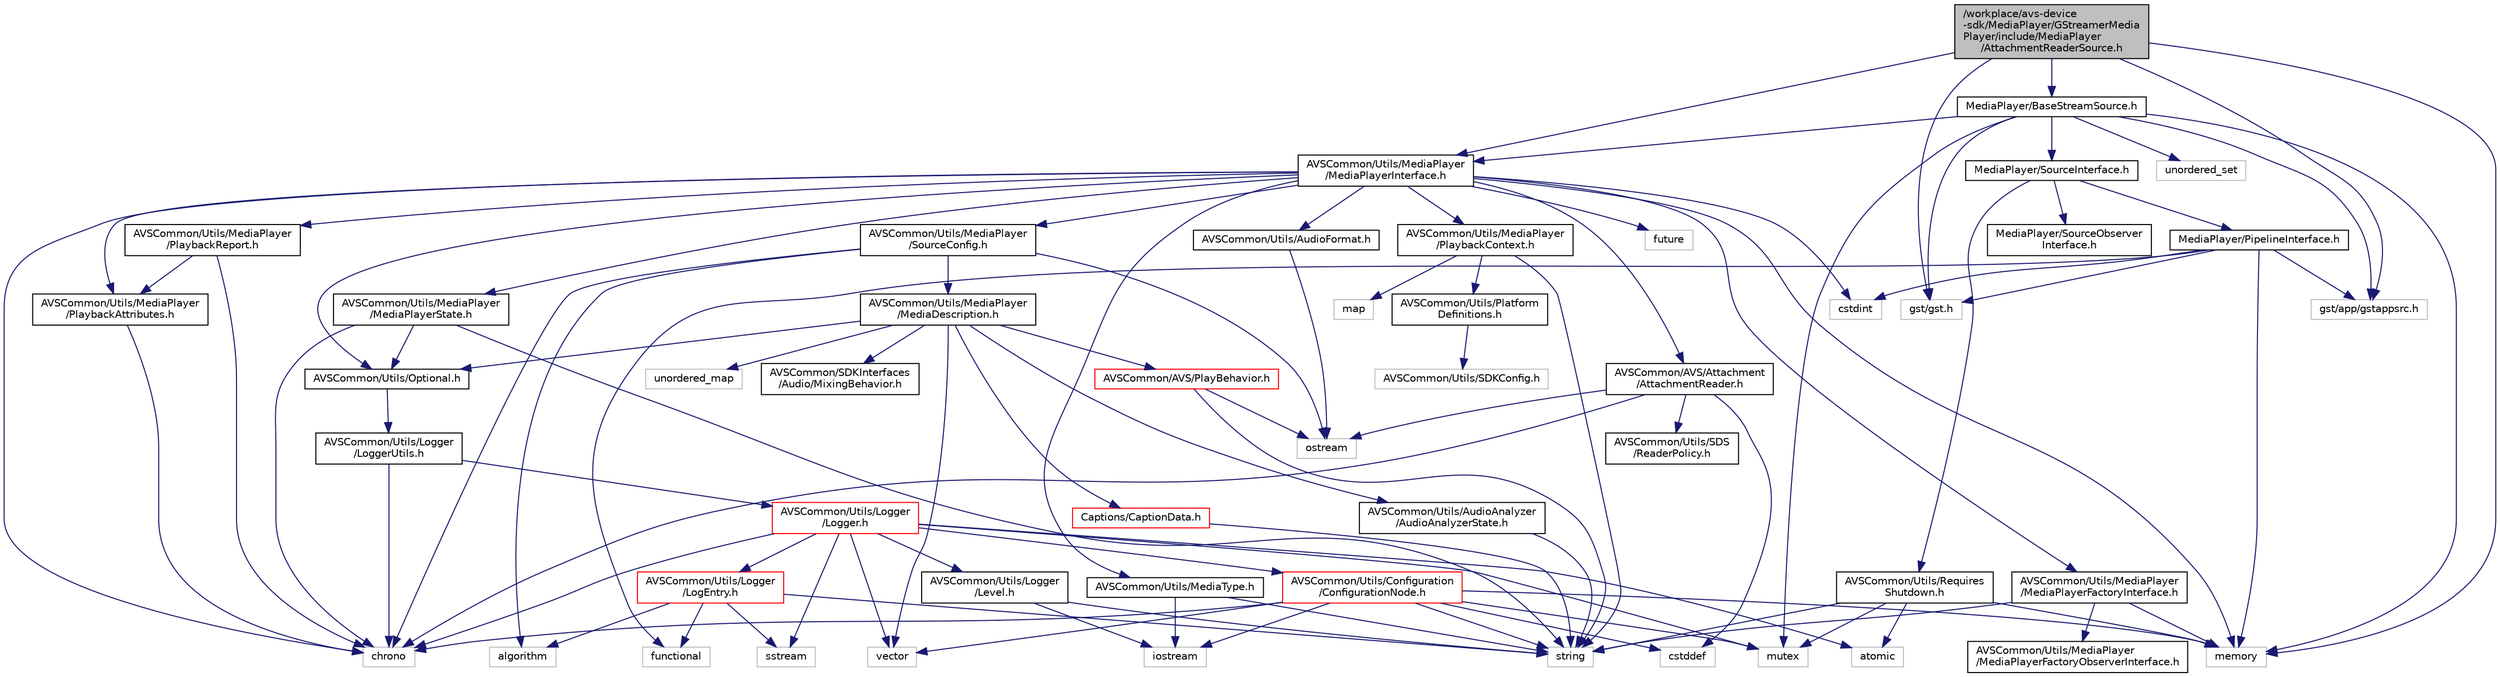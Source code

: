 digraph "/workplace/avs-device-sdk/MediaPlayer/GStreamerMediaPlayer/include/MediaPlayer/AttachmentReaderSource.h"
{
  edge [fontname="Helvetica",fontsize="10",labelfontname="Helvetica",labelfontsize="10"];
  node [fontname="Helvetica",fontsize="10",shape=record];
  Node0 [label="/workplace/avs-device\l-sdk/MediaPlayer/GStreamerMedia\lPlayer/include/MediaPlayer\l/AttachmentReaderSource.h",height=0.2,width=0.4,color="black", fillcolor="grey75", style="filled", fontcolor="black"];
  Node0 -> Node1 [color="midnightblue",fontsize="10",style="solid",fontname="Helvetica"];
  Node1 [label="memory",height=0.2,width=0.4,color="grey75", fillcolor="white", style="filled"];
  Node0 -> Node2 [color="midnightblue",fontsize="10",style="solid",fontname="Helvetica"];
  Node2 [label="gst/gst.h",height=0.2,width=0.4,color="grey75", fillcolor="white", style="filled"];
  Node0 -> Node3 [color="midnightblue",fontsize="10",style="solid",fontname="Helvetica"];
  Node3 [label="gst/app/gstappsrc.h",height=0.2,width=0.4,color="grey75", fillcolor="white", style="filled"];
  Node0 -> Node4 [color="midnightblue",fontsize="10",style="solid",fontname="Helvetica"];
  Node4 [label="AVSCommon/Utils/MediaPlayer\l/MediaPlayerInterface.h",height=0.2,width=0.4,color="black", fillcolor="white", style="filled",URL="$_media_player_interface_8h.html"];
  Node4 -> Node5 [color="midnightblue",fontsize="10",style="solid",fontname="Helvetica"];
  Node5 [label="chrono",height=0.2,width=0.4,color="grey75", fillcolor="white", style="filled"];
  Node4 -> Node6 [color="midnightblue",fontsize="10",style="solid",fontname="Helvetica"];
  Node6 [label="cstdint",height=0.2,width=0.4,color="grey75", fillcolor="white", style="filled"];
  Node4 -> Node7 [color="midnightblue",fontsize="10",style="solid",fontname="Helvetica"];
  Node7 [label="future",height=0.2,width=0.4,color="grey75", fillcolor="white", style="filled"];
  Node4 -> Node1 [color="midnightblue",fontsize="10",style="solid",fontname="Helvetica"];
  Node4 -> Node8 [color="midnightblue",fontsize="10",style="solid",fontname="Helvetica"];
  Node8 [label="AVSCommon/AVS/Attachment\l/AttachmentReader.h",height=0.2,width=0.4,color="black", fillcolor="white", style="filled",URL="$_attachment_reader_8h.html"];
  Node8 -> Node5 [color="midnightblue",fontsize="10",style="solid",fontname="Helvetica"];
  Node8 -> Node9 [color="midnightblue",fontsize="10",style="solid",fontname="Helvetica"];
  Node9 [label="cstddef",height=0.2,width=0.4,color="grey75", fillcolor="white", style="filled"];
  Node8 -> Node10 [color="midnightblue",fontsize="10",style="solid",fontname="Helvetica"];
  Node10 [label="ostream",height=0.2,width=0.4,color="grey75", fillcolor="white", style="filled"];
  Node8 -> Node11 [color="midnightblue",fontsize="10",style="solid",fontname="Helvetica"];
  Node11 [label="AVSCommon/Utils/SDS\l/ReaderPolicy.h",height=0.2,width=0.4,color="black", fillcolor="white", style="filled",URL="$_reader_policy_8h.html"];
  Node4 -> Node12 [color="midnightblue",fontsize="10",style="solid",fontname="Helvetica"];
  Node12 [label="AVSCommon/Utils/AudioFormat.h",height=0.2,width=0.4,color="black", fillcolor="white", style="filled",URL="$_audio_format_8h.html"];
  Node12 -> Node10 [color="midnightblue",fontsize="10",style="solid",fontname="Helvetica"];
  Node4 -> Node13 [color="midnightblue",fontsize="10",style="solid",fontname="Helvetica"];
  Node13 [label="AVSCommon/Utils/Optional.h",height=0.2,width=0.4,color="black", fillcolor="white", style="filled",URL="$_optional_8h.html"];
  Node13 -> Node14 [color="midnightblue",fontsize="10",style="solid",fontname="Helvetica"];
  Node14 [label="AVSCommon/Utils/Logger\l/LoggerUtils.h",height=0.2,width=0.4,color="black", fillcolor="white", style="filled",URL="$_logger_utils_8h.html"];
  Node14 -> Node5 [color="midnightblue",fontsize="10",style="solid",fontname="Helvetica"];
  Node14 -> Node15 [color="midnightblue",fontsize="10",style="solid",fontname="Helvetica"];
  Node15 [label="AVSCommon/Utils/Logger\l/Logger.h",height=0.2,width=0.4,color="red", fillcolor="white", style="filled",URL="$_logger_8h.html"];
  Node15 -> Node16 [color="midnightblue",fontsize="10",style="solid",fontname="Helvetica"];
  Node16 [label="atomic",height=0.2,width=0.4,color="grey75", fillcolor="white", style="filled"];
  Node15 -> Node5 [color="midnightblue",fontsize="10",style="solid",fontname="Helvetica"];
  Node15 -> Node17 [color="midnightblue",fontsize="10",style="solid",fontname="Helvetica"];
  Node17 [label="mutex",height=0.2,width=0.4,color="grey75", fillcolor="white", style="filled"];
  Node15 -> Node18 [color="midnightblue",fontsize="10",style="solid",fontname="Helvetica"];
  Node18 [label="sstream",height=0.2,width=0.4,color="grey75", fillcolor="white", style="filled"];
  Node15 -> Node19 [color="midnightblue",fontsize="10",style="solid",fontname="Helvetica"];
  Node19 [label="vector",height=0.2,width=0.4,color="grey75", fillcolor="white", style="filled"];
  Node15 -> Node20 [color="midnightblue",fontsize="10",style="solid",fontname="Helvetica"];
  Node20 [label="AVSCommon/Utils/Configuration\l/ConfigurationNode.h",height=0.2,width=0.4,color="red", fillcolor="white", style="filled",URL="$_configuration_node_8h.html"];
  Node20 -> Node5 [color="midnightblue",fontsize="10",style="solid",fontname="Helvetica"];
  Node20 -> Node9 [color="midnightblue",fontsize="10",style="solid",fontname="Helvetica"];
  Node20 -> Node21 [color="midnightblue",fontsize="10",style="solid",fontname="Helvetica"];
  Node21 [label="iostream",height=0.2,width=0.4,color="grey75", fillcolor="white", style="filled"];
  Node20 -> Node1 [color="midnightblue",fontsize="10",style="solid",fontname="Helvetica"];
  Node20 -> Node17 [color="midnightblue",fontsize="10",style="solid",fontname="Helvetica"];
  Node20 -> Node23 [color="midnightblue",fontsize="10",style="solid",fontname="Helvetica"];
  Node23 [label="string",height=0.2,width=0.4,color="grey75", fillcolor="white", style="filled"];
  Node20 -> Node19 [color="midnightblue",fontsize="10",style="solid",fontname="Helvetica"];
  Node15 -> Node25 [color="midnightblue",fontsize="10",style="solid",fontname="Helvetica"];
  Node25 [label="AVSCommon/Utils/Logger\l/Level.h",height=0.2,width=0.4,color="black", fillcolor="white", style="filled",URL="$_level_8h.html"];
  Node25 -> Node21 [color="midnightblue",fontsize="10",style="solid",fontname="Helvetica"];
  Node25 -> Node23 [color="midnightblue",fontsize="10",style="solid",fontname="Helvetica"];
  Node15 -> Node26 [color="midnightblue",fontsize="10",style="solid",fontname="Helvetica"];
  Node26 [label="AVSCommon/Utils/Logger\l/LogEntry.h",height=0.2,width=0.4,color="red", fillcolor="white", style="filled",URL="$_log_entry_8h.html"];
  Node26 -> Node27 [color="midnightblue",fontsize="10",style="solid",fontname="Helvetica"];
  Node27 [label="algorithm",height=0.2,width=0.4,color="grey75", fillcolor="white", style="filled"];
  Node26 -> Node28 [color="midnightblue",fontsize="10",style="solid",fontname="Helvetica"];
  Node28 [label="functional",height=0.2,width=0.4,color="grey75", fillcolor="white", style="filled"];
  Node26 -> Node18 [color="midnightblue",fontsize="10",style="solid",fontname="Helvetica"];
  Node26 -> Node23 [color="midnightblue",fontsize="10",style="solid",fontname="Helvetica"];
  Node4 -> Node34 [color="midnightblue",fontsize="10",style="solid",fontname="Helvetica"];
  Node34 [label="AVSCommon/Utils/MediaPlayer\l/MediaPlayerFactoryInterface.h",height=0.2,width=0.4,color="black", fillcolor="white", style="filled",URL="$_media_player_factory_interface_8h.html"];
  Node34 -> Node1 [color="midnightblue",fontsize="10",style="solid",fontname="Helvetica"];
  Node34 -> Node23 [color="midnightblue",fontsize="10",style="solid",fontname="Helvetica"];
  Node34 -> Node35 [color="midnightblue",fontsize="10",style="solid",fontname="Helvetica"];
  Node35 [label="AVSCommon/Utils/MediaPlayer\l/MediaPlayerFactoryObserverInterface.h",height=0.2,width=0.4,color="black", fillcolor="white", style="filled",URL="$_media_player_factory_observer_interface_8h.html"];
  Node4 -> Node36 [color="midnightblue",fontsize="10",style="solid",fontname="Helvetica"];
  Node36 [label="AVSCommon/Utils/MediaPlayer\l/MediaPlayerState.h",height=0.2,width=0.4,color="black", fillcolor="white", style="filled",URL="$_media_player_state_8h.html"];
  Node36 -> Node13 [color="midnightblue",fontsize="10",style="solid",fontname="Helvetica"];
  Node36 -> Node5 [color="midnightblue",fontsize="10",style="solid",fontname="Helvetica"];
  Node36 -> Node23 [color="midnightblue",fontsize="10",style="solid",fontname="Helvetica"];
  Node4 -> Node37 [color="midnightblue",fontsize="10",style="solid",fontname="Helvetica"];
  Node37 [label="AVSCommon/Utils/MediaPlayer\l/PlaybackAttributes.h",height=0.2,width=0.4,color="black", fillcolor="white", style="filled",URL="$_playback_attributes_8h.html"];
  Node37 -> Node5 [color="midnightblue",fontsize="10",style="solid",fontname="Helvetica"];
  Node4 -> Node38 [color="midnightblue",fontsize="10",style="solid",fontname="Helvetica"];
  Node38 [label="AVSCommon/Utils/MediaPlayer\l/PlaybackContext.h",height=0.2,width=0.4,color="black", fillcolor="white", style="filled",URL="$_playback_context_8h.html"];
  Node38 -> Node39 [color="midnightblue",fontsize="10",style="solid",fontname="Helvetica"];
  Node39 [label="map",height=0.2,width=0.4,color="grey75", fillcolor="white", style="filled"];
  Node38 -> Node23 [color="midnightblue",fontsize="10",style="solid",fontname="Helvetica"];
  Node38 -> Node40 [color="midnightblue",fontsize="10",style="solid",fontname="Helvetica"];
  Node40 [label="AVSCommon/Utils/Platform\lDefinitions.h",height=0.2,width=0.4,color="black", fillcolor="white", style="filled",URL="$_platform_definitions_8h.html"];
  Node40 -> Node41 [color="midnightblue",fontsize="10",style="solid",fontname="Helvetica"];
  Node41 [label="AVSCommon/Utils/SDKConfig.h",height=0.2,width=0.4,color="grey75", fillcolor="white", style="filled"];
  Node4 -> Node42 [color="midnightblue",fontsize="10",style="solid",fontname="Helvetica"];
  Node42 [label="AVSCommon/Utils/MediaPlayer\l/PlaybackReport.h",height=0.2,width=0.4,color="black", fillcolor="white", style="filled",URL="$_playback_report_8h.html"];
  Node42 -> Node5 [color="midnightblue",fontsize="10",style="solid",fontname="Helvetica"];
  Node42 -> Node37 [color="midnightblue",fontsize="10",style="solid",fontname="Helvetica"];
  Node4 -> Node43 [color="midnightblue",fontsize="10",style="solid",fontname="Helvetica"];
  Node43 [label="AVSCommon/Utils/MediaPlayer\l/SourceConfig.h",height=0.2,width=0.4,color="black", fillcolor="white", style="filled",URL="$_source_config_8h.html"];
  Node43 -> Node27 [color="midnightblue",fontsize="10",style="solid",fontname="Helvetica"];
  Node43 -> Node5 [color="midnightblue",fontsize="10",style="solid",fontname="Helvetica"];
  Node43 -> Node10 [color="midnightblue",fontsize="10",style="solid",fontname="Helvetica"];
  Node43 -> Node44 [color="midnightblue",fontsize="10",style="solid",fontname="Helvetica"];
  Node44 [label="AVSCommon/Utils/MediaPlayer\l/MediaDescription.h",height=0.2,width=0.4,color="black", fillcolor="white", style="filled",URL="$_media_description_8h.html"];
  Node44 -> Node45 [color="midnightblue",fontsize="10",style="solid",fontname="Helvetica"];
  Node45 [label="unordered_map",height=0.2,width=0.4,color="grey75", fillcolor="white", style="filled"];
  Node44 -> Node19 [color="midnightblue",fontsize="10",style="solid",fontname="Helvetica"];
  Node44 -> Node46 [color="midnightblue",fontsize="10",style="solid",fontname="Helvetica"];
  Node46 [label="AVSCommon/AVS/PlayBehavior.h",height=0.2,width=0.4,color="red", fillcolor="white", style="filled",URL="$_play_behavior_8h.html"];
  Node46 -> Node23 [color="midnightblue",fontsize="10",style="solid",fontname="Helvetica"];
  Node46 -> Node10 [color="midnightblue",fontsize="10",style="solid",fontname="Helvetica"];
  Node44 -> Node48 [color="midnightblue",fontsize="10",style="solid",fontname="Helvetica"];
  Node48 [label="AVSCommon/SDKInterfaces\l/Audio/MixingBehavior.h",height=0.2,width=0.4,color="black", fillcolor="white", style="filled",URL="$_s_d_k_interfaces_2include_2_a_v_s_common_2_s_d_k_interfaces_2_audio_2_mixing_behavior_8h.html"];
  Node44 -> Node49 [color="midnightblue",fontsize="10",style="solid",fontname="Helvetica"];
  Node49 [label="AVSCommon/Utils/AudioAnalyzer\l/AudioAnalyzerState.h",height=0.2,width=0.4,color="black", fillcolor="white", style="filled",URL="$_audio_analyzer_state_8h.html"];
  Node49 -> Node23 [color="midnightblue",fontsize="10",style="solid",fontname="Helvetica"];
  Node44 -> Node13 [color="midnightblue",fontsize="10",style="solid",fontname="Helvetica"];
  Node44 -> Node50 [color="midnightblue",fontsize="10",style="solid",fontname="Helvetica"];
  Node50 [label="Captions/CaptionData.h",height=0.2,width=0.4,color="red", fillcolor="white", style="filled",URL="$_caption_data_8h.html"];
  Node50 -> Node23 [color="midnightblue",fontsize="10",style="solid",fontname="Helvetica"];
  Node4 -> Node53 [color="midnightblue",fontsize="10",style="solid",fontname="Helvetica"];
  Node53 [label="AVSCommon/Utils/MediaType.h",height=0.2,width=0.4,color="black", fillcolor="white", style="filled",URL="$_media_type_8h.html"];
  Node53 -> Node21 [color="midnightblue",fontsize="10",style="solid",fontname="Helvetica"];
  Node53 -> Node23 [color="midnightblue",fontsize="10",style="solid",fontname="Helvetica"];
  Node0 -> Node54 [color="midnightblue",fontsize="10",style="solid",fontname="Helvetica"];
  Node54 [label="MediaPlayer/BaseStreamSource.h",height=0.2,width=0.4,color="black", fillcolor="white", style="filled",URL="$_base_stream_source_8h.html"];
  Node54 -> Node1 [color="midnightblue",fontsize="10",style="solid",fontname="Helvetica"];
  Node54 -> Node17 [color="midnightblue",fontsize="10",style="solid",fontname="Helvetica"];
  Node54 -> Node55 [color="midnightblue",fontsize="10",style="solid",fontname="Helvetica"];
  Node55 [label="unordered_set",height=0.2,width=0.4,color="grey75", fillcolor="white", style="filled"];
  Node54 -> Node2 [color="midnightblue",fontsize="10",style="solid",fontname="Helvetica"];
  Node54 -> Node3 [color="midnightblue",fontsize="10",style="solid",fontname="Helvetica"];
  Node54 -> Node4 [color="midnightblue",fontsize="10",style="solid",fontname="Helvetica"];
  Node54 -> Node56 [color="midnightblue",fontsize="10",style="solid",fontname="Helvetica"];
  Node56 [label="MediaPlayer/SourceInterface.h",height=0.2,width=0.4,color="black", fillcolor="white", style="filled",URL="$_source_interface_8h.html"];
  Node56 -> Node57 [color="midnightblue",fontsize="10",style="solid",fontname="Helvetica"];
  Node57 [label="MediaPlayer/PipelineInterface.h",height=0.2,width=0.4,color="black", fillcolor="white", style="filled",URL="$_pipeline_interface_8h.html"];
  Node57 -> Node6 [color="midnightblue",fontsize="10",style="solid",fontname="Helvetica"];
  Node57 -> Node1 [color="midnightblue",fontsize="10",style="solid",fontname="Helvetica"];
  Node57 -> Node28 [color="midnightblue",fontsize="10",style="solid",fontname="Helvetica"];
  Node57 -> Node2 [color="midnightblue",fontsize="10",style="solid",fontname="Helvetica"];
  Node57 -> Node3 [color="midnightblue",fontsize="10",style="solid",fontname="Helvetica"];
  Node56 -> Node58 [color="midnightblue",fontsize="10",style="solid",fontname="Helvetica"];
  Node58 [label="MediaPlayer/SourceObserver\lInterface.h",height=0.2,width=0.4,color="black", fillcolor="white", style="filled",URL="$_source_observer_interface_8h.html"];
  Node56 -> Node59 [color="midnightblue",fontsize="10",style="solid",fontname="Helvetica"];
  Node59 [label="AVSCommon/Utils/Requires\lShutdown.h",height=0.2,width=0.4,color="black", fillcolor="white", style="filled",URL="$_requires_shutdown_8h.html"];
  Node59 -> Node16 [color="midnightblue",fontsize="10",style="solid",fontname="Helvetica"];
  Node59 -> Node1 [color="midnightblue",fontsize="10",style="solid",fontname="Helvetica"];
  Node59 -> Node17 [color="midnightblue",fontsize="10",style="solid",fontname="Helvetica"];
  Node59 -> Node23 [color="midnightblue",fontsize="10",style="solid",fontname="Helvetica"];
}
